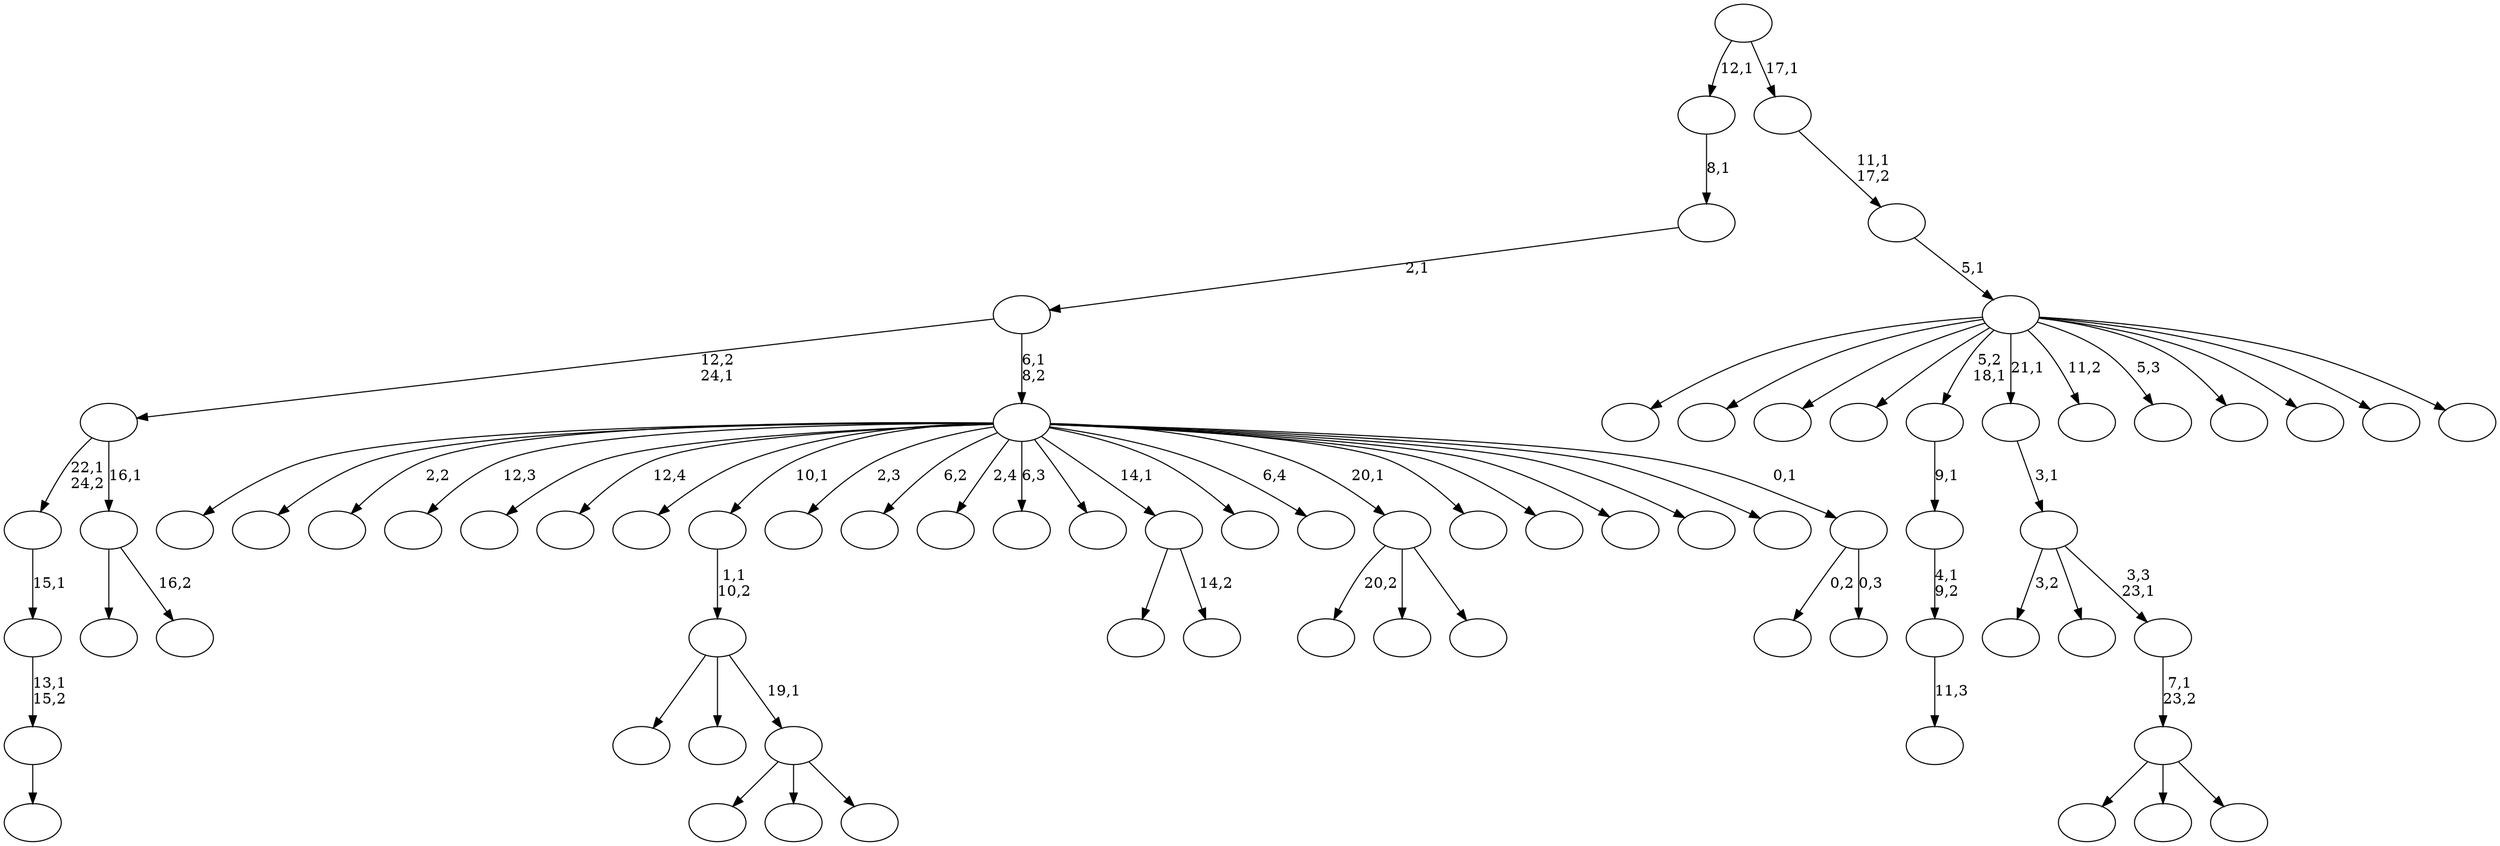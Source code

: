 digraph T {
	75 [label=""]
	74 [label=""]
	73 [label=""]
	72 [label=""]
	71 [label=""]
	70 [label=""]
	69 [label=""]
	68 [label=""]
	67 [label=""]
	66 [label=""]
	65 [label=""]
	64 [label=""]
	63 [label=""]
	62 [label=""]
	61 [label=""]
	60 [label=""]
	59 [label=""]
	58 [label=""]
	57 [label=""]
	56 [label=""]
	55 [label=""]
	54 [label=""]
	53 [label=""]
	52 [label=""]
	51 [label=""]
	50 [label=""]
	49 [label=""]
	48 [label=""]
	47 [label=""]
	46 [label=""]
	45 [label=""]
	44 [label=""]
	43 [label=""]
	42 [label=""]
	41 [label=""]
	40 [label=""]
	39 [label=""]
	38 [label=""]
	37 [label=""]
	36 [label=""]
	35 [label=""]
	34 [label=""]
	33 [label=""]
	32 [label=""]
	31 [label=""]
	30 [label=""]
	29 [label=""]
	28 [label=""]
	27 [label=""]
	26 [label=""]
	25 [label=""]
	24 [label=""]
	23 [label=""]
	22 [label=""]
	21 [label=""]
	20 [label=""]
	19 [label=""]
	18 [label=""]
	17 [label=""]
	16 [label=""]
	15 [label=""]
	14 [label=""]
	13 [label=""]
	12 [label=""]
	11 [label=""]
	10 [label=""]
	9 [label=""]
	8 [label=""]
	7 [label=""]
	6 [label=""]
	5 [label=""]
	4 [label=""]
	3 [label=""]
	2 [label=""]
	1 [label=""]
	0 [label=""]
	69 -> 70 [label=""]
	68 -> 69 [label="13,1\n15,2"]
	67 -> 68 [label="15,1"]
	50 -> 75 [label=""]
	50 -> 58 [label=""]
	50 -> 51 [label=""]
	49 -> 74 [label=""]
	49 -> 54 [label=""]
	49 -> 50 [label="19,1"]
	48 -> 49 [label="1,1\n10,2"]
	40 -> 41 [label="11,3"]
	39 -> 40 [label="4,1\n9,2"]
	38 -> 39 [label="9,1"]
	33 -> 52 [label=""]
	33 -> 34 [label="14,2"]
	29 -> 57 [label="20,2"]
	29 -> 53 [label=""]
	29 -> 30 [label=""]
	27 -> 72 [label=""]
	27 -> 66 [label=""]
	27 -> 28 [label=""]
	26 -> 27 [label="7,1\n23,2"]
	25 -> 64 [label="3,2"]
	25 -> 47 [label=""]
	25 -> 26 [label="3,3\n23,1"]
	24 -> 25 [label="3,1"]
	22 -> 37 [label=""]
	22 -> 23 [label="16,2"]
	21 -> 67 [label="22,1\n24,2"]
	21 -> 22 [label="16,1"]
	9 -> 60 [label="0,2"]
	9 -> 10 [label="0,3"]
	8 -> 73 [label=""]
	8 -> 63 [label=""]
	8 -> 62 [label="2,2"]
	8 -> 61 [label="12,3"]
	8 -> 59 [label=""]
	8 -> 56 [label="12,4"]
	8 -> 55 [label=""]
	8 -> 48 [label="10,1"]
	8 -> 46 [label="2,3"]
	8 -> 45 [label="6,2"]
	8 -> 42 [label="2,4"]
	8 -> 36 [label="6,3"]
	8 -> 35 [label=""]
	8 -> 33 [label="14,1"]
	8 -> 32 [label=""]
	8 -> 31 [label="6,4"]
	8 -> 29 [label="20,1"]
	8 -> 20 [label=""]
	8 -> 17 [label=""]
	8 -> 16 [label=""]
	8 -> 14 [label=""]
	8 -> 12 [label=""]
	8 -> 9 [label="0,1"]
	7 -> 21 [label="12,2\n24,1"]
	7 -> 8 [label="6,1\n8,2"]
	6 -> 7 [label="2,1"]
	5 -> 6 [label="8,1"]
	3 -> 71 [label=""]
	3 -> 65 [label=""]
	3 -> 44 [label=""]
	3 -> 43 [label=""]
	3 -> 38 [label="5,2\n18,1"]
	3 -> 24 [label="21,1"]
	3 -> 19 [label="11,2"]
	3 -> 18 [label="5,3"]
	3 -> 15 [label=""]
	3 -> 13 [label=""]
	3 -> 11 [label=""]
	3 -> 4 [label=""]
	2 -> 3 [label="5,1"]
	1 -> 2 [label="11,1\n17,2"]
	0 -> 5 [label="12,1"]
	0 -> 1 [label="17,1"]
}
